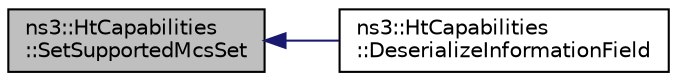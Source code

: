 digraph "ns3::HtCapabilities::SetSupportedMcsSet"
{
  edge [fontname="Helvetica",fontsize="10",labelfontname="Helvetica",labelfontsize="10"];
  node [fontname="Helvetica",fontsize="10",shape=record];
  rankdir="LR";
  Node1 [label="ns3::HtCapabilities\l::SetSupportedMcsSet",height=0.2,width=0.4,color="black", fillcolor="grey75", style="filled", fontcolor="black"];
  Node1 -> Node2 [dir="back",color="midnightblue",fontsize="10",style="solid"];
  Node2 [label="ns3::HtCapabilities\l::DeserializeInformationField",height=0.2,width=0.4,color="black", fillcolor="white", style="filled",URL="$d8/de7/classns3_1_1HtCapabilities.html#ab446238e98254b5778cc209161e6f137"];
}
